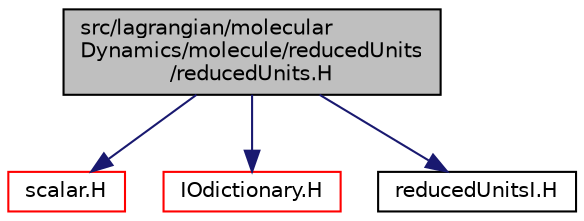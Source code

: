 digraph "src/lagrangian/molecularDynamics/molecule/reducedUnits/reducedUnits.H"
{
  bgcolor="transparent";
  edge [fontname="Helvetica",fontsize="10",labelfontname="Helvetica",labelfontsize="10"];
  node [fontname="Helvetica",fontsize="10",shape=record];
  Node1 [label="src/lagrangian/molecular\lDynamics/molecule/reducedUnits\l/reducedUnits.H",height=0.2,width=0.4,color="black", fillcolor="grey75", style="filled", fontcolor="black"];
  Node1 -> Node2 [color="midnightblue",fontsize="10",style="solid",fontname="Helvetica"];
  Node2 [label="scalar.H",height=0.2,width=0.4,color="red",URL="$a08944.html"];
  Node1 -> Node3 [color="midnightblue",fontsize="10",style="solid",fontname="Helvetica"];
  Node3 [label="IOdictionary.H",height=0.2,width=0.4,color="red",URL="$a07757.html"];
  Node1 -> Node4 [color="midnightblue",fontsize="10",style="solid",fontname="Helvetica"];
  Node4 [label="reducedUnitsI.H",height=0.2,width=0.4,color="black",URL="$a06899.html"];
}

